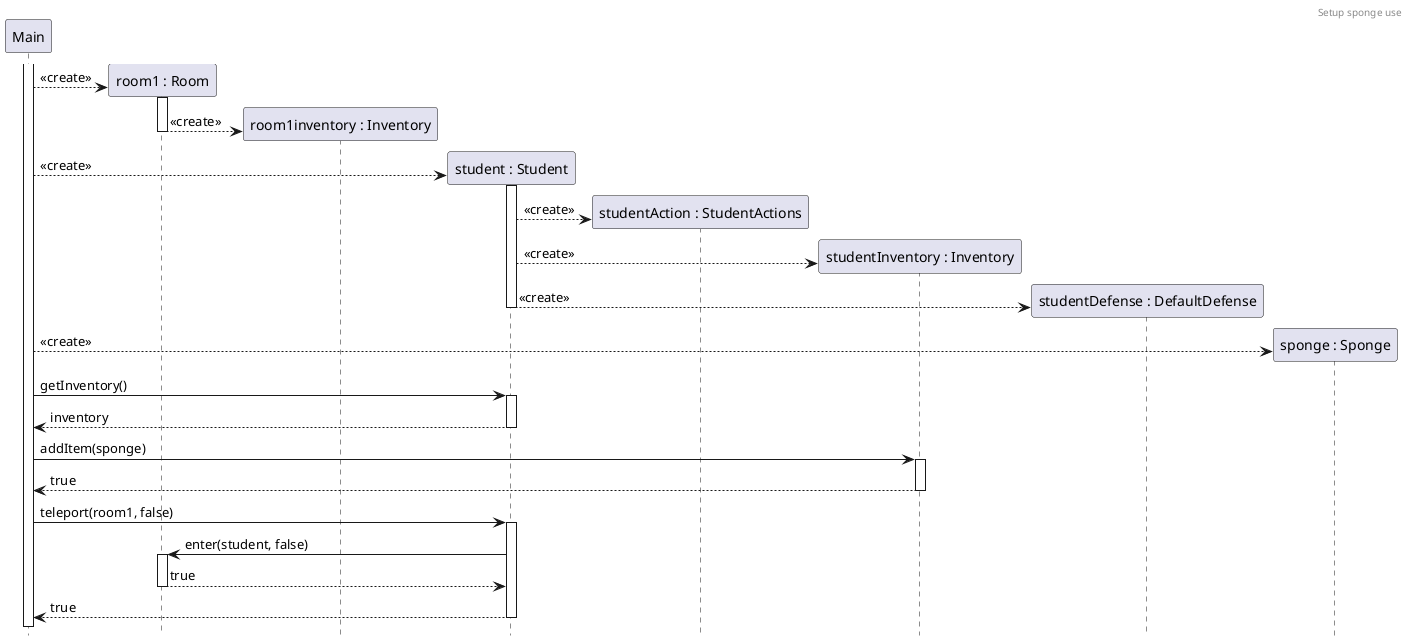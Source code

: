 @startuml UseSponge
header Setup sponge use
hide footbox

participant main as "Main"
activate main

create room1 as "room1 : Room"
main --> room1 ++: <<create>>
create r1inv as "room1inventory : Inventory"
room1 --> r1inv --: <<create>>

create student as "student : Student"
main --> student ++: <<create>>
create studentAction as "studentAction : StudentActions"
student --> studentAction : <<create>>
create inventory as "studentInventory : Inventory"
student --> inventory : <<create>>
create defense as "studentDefense : DefaultDefense"
student --> defense --: <<create>>
create sponge as "sponge : Sponge"
main --> sponge: <<create>>

main -> student ++: getInventory()
return inventory

main -> inventory ++: addItem(sponge)
return true

main -> student ++ : teleport(room1, false)
student -> room1 ++ : enter(student, false)
return true
return true
' ez garantált, hiszen a szoba mérete legalább 1

@enduml